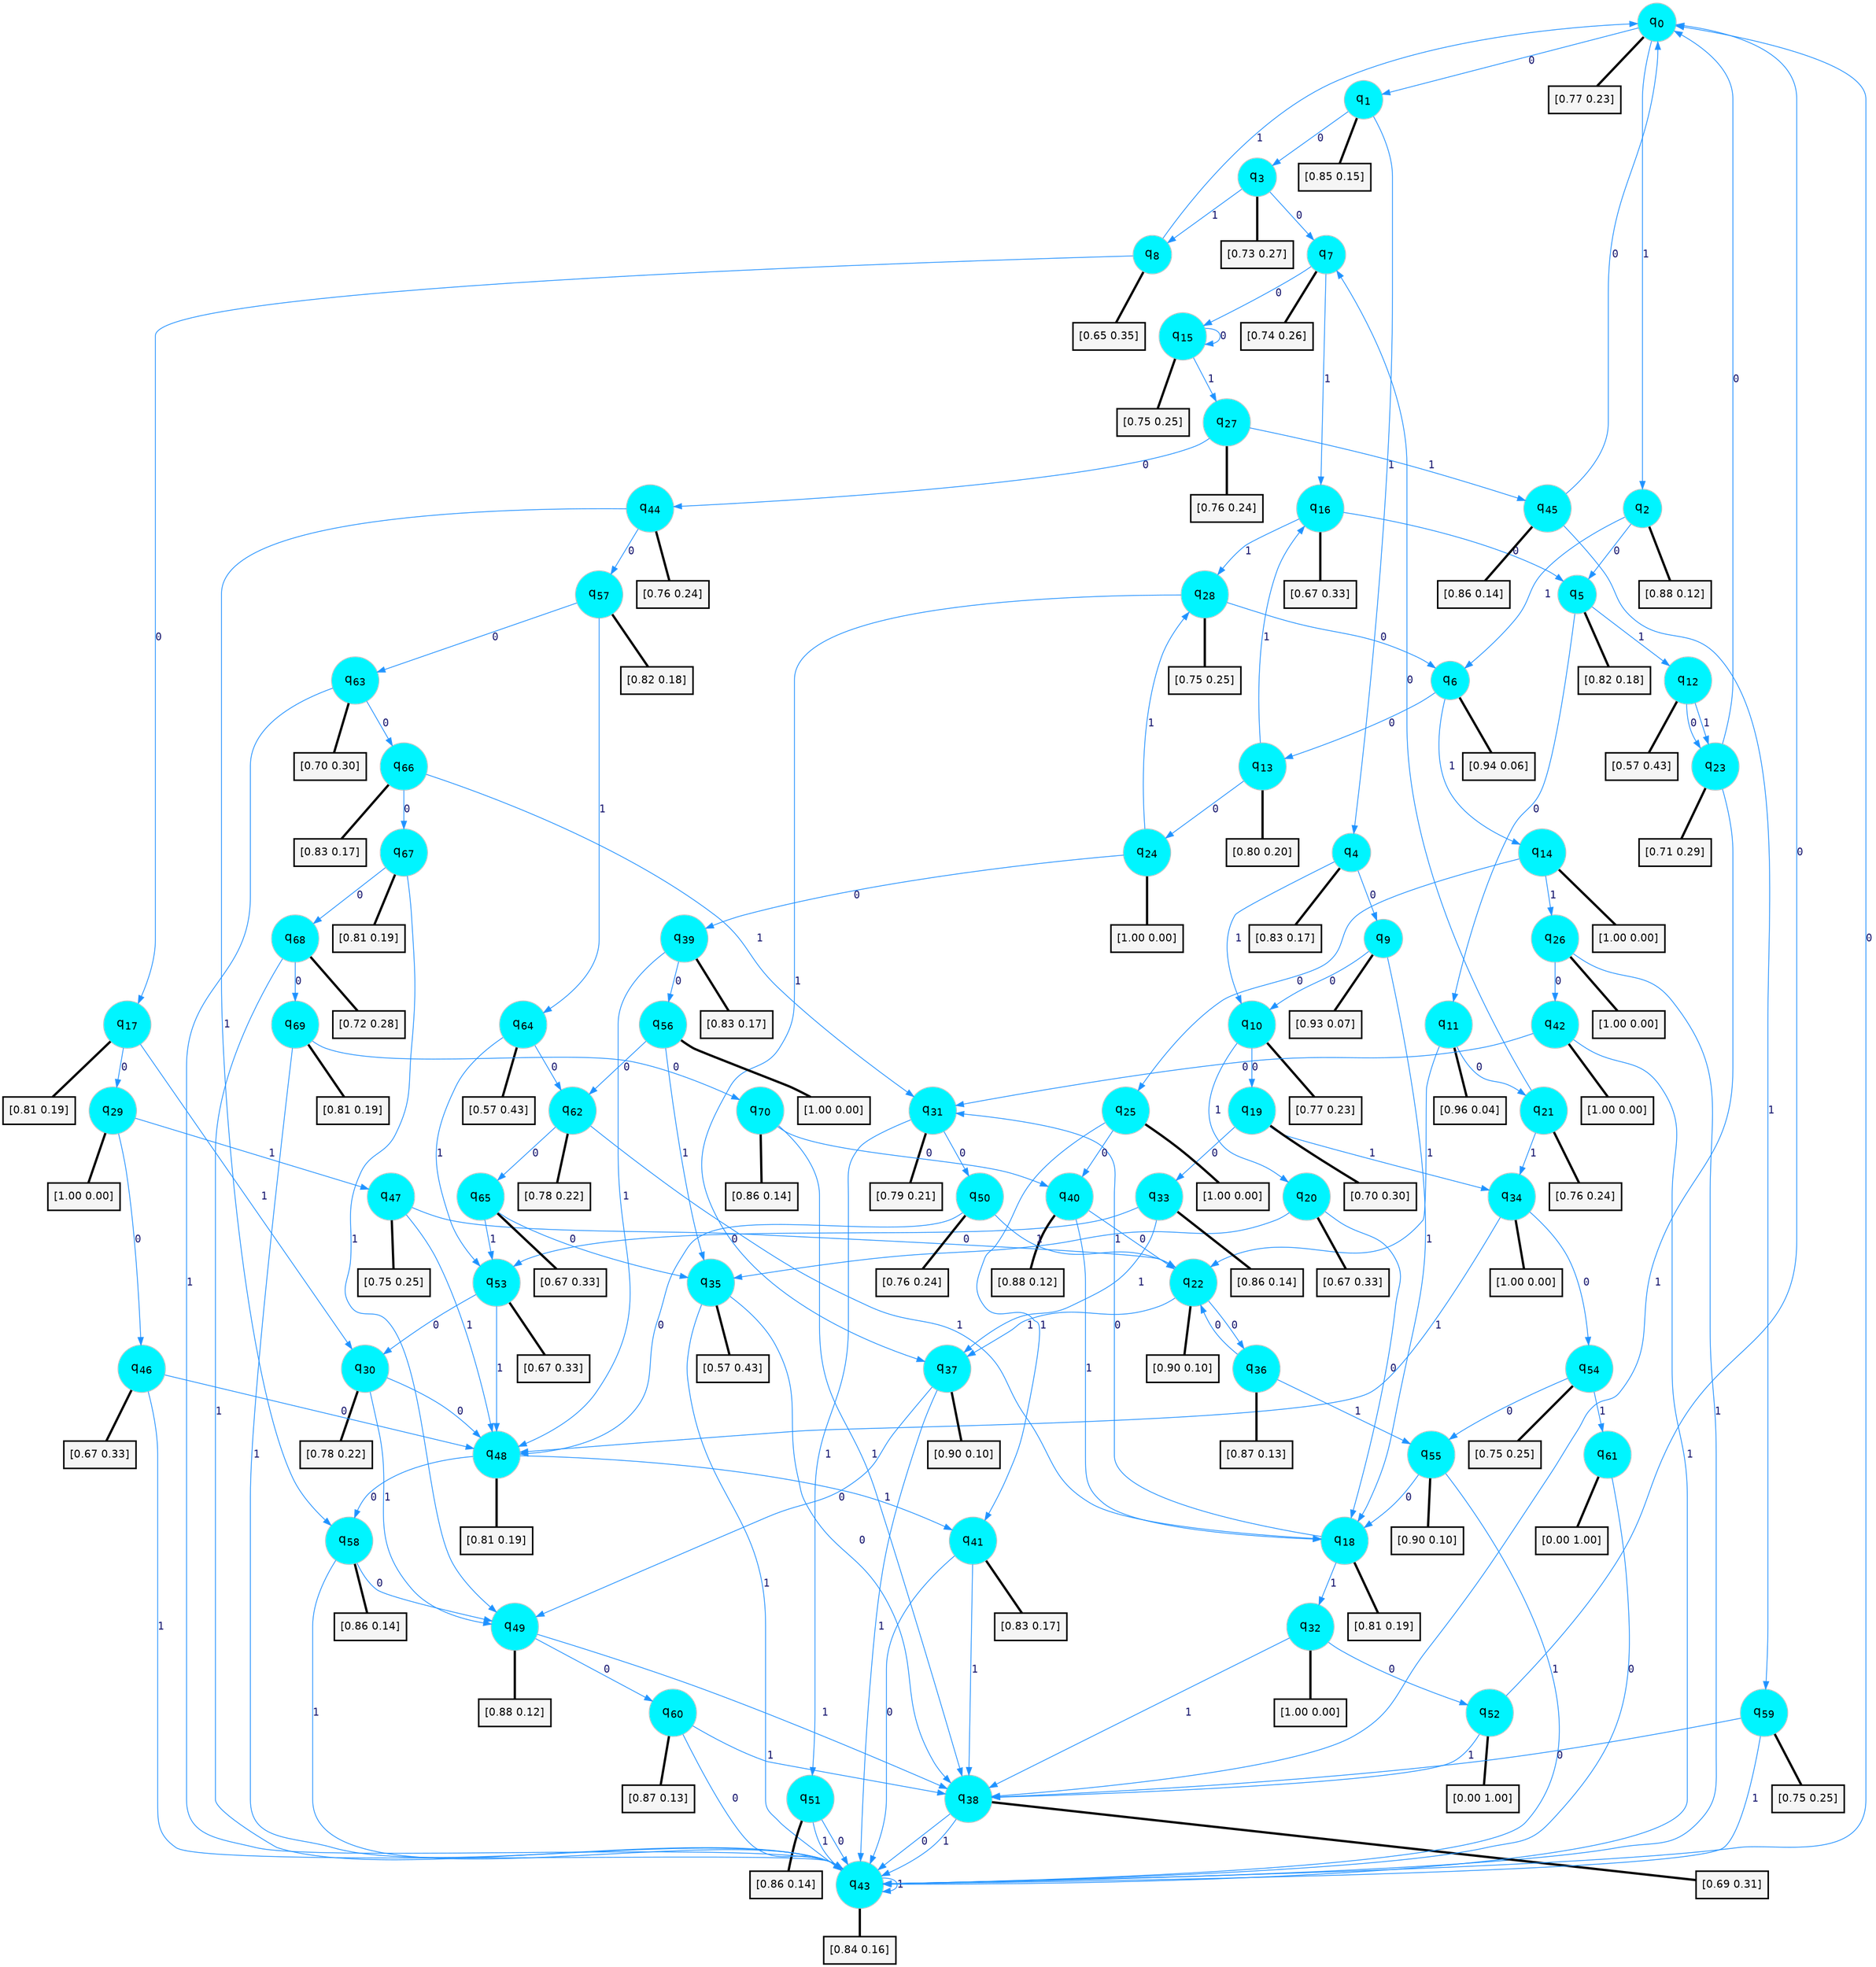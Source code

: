 digraph G {
graph [
bgcolor=transparent, dpi=300, rankdir=TD, size="40,25"];
node [
color=gray, fillcolor=turquoise1, fontcolor=black, fontname=Helvetica, fontsize=16, fontweight=bold, shape=circle, style=filled];
edge [
arrowsize=1, color=dodgerblue1, fontcolor=midnightblue, fontname=courier, fontweight=bold, penwidth=1, style=solid, weight=20];
0[label=<q<SUB>0</SUB>>];
1[label=<q<SUB>1</SUB>>];
2[label=<q<SUB>2</SUB>>];
3[label=<q<SUB>3</SUB>>];
4[label=<q<SUB>4</SUB>>];
5[label=<q<SUB>5</SUB>>];
6[label=<q<SUB>6</SUB>>];
7[label=<q<SUB>7</SUB>>];
8[label=<q<SUB>8</SUB>>];
9[label=<q<SUB>9</SUB>>];
10[label=<q<SUB>10</SUB>>];
11[label=<q<SUB>11</SUB>>];
12[label=<q<SUB>12</SUB>>];
13[label=<q<SUB>13</SUB>>];
14[label=<q<SUB>14</SUB>>];
15[label=<q<SUB>15</SUB>>];
16[label=<q<SUB>16</SUB>>];
17[label=<q<SUB>17</SUB>>];
18[label=<q<SUB>18</SUB>>];
19[label=<q<SUB>19</SUB>>];
20[label=<q<SUB>20</SUB>>];
21[label=<q<SUB>21</SUB>>];
22[label=<q<SUB>22</SUB>>];
23[label=<q<SUB>23</SUB>>];
24[label=<q<SUB>24</SUB>>];
25[label=<q<SUB>25</SUB>>];
26[label=<q<SUB>26</SUB>>];
27[label=<q<SUB>27</SUB>>];
28[label=<q<SUB>28</SUB>>];
29[label=<q<SUB>29</SUB>>];
30[label=<q<SUB>30</SUB>>];
31[label=<q<SUB>31</SUB>>];
32[label=<q<SUB>32</SUB>>];
33[label=<q<SUB>33</SUB>>];
34[label=<q<SUB>34</SUB>>];
35[label=<q<SUB>35</SUB>>];
36[label=<q<SUB>36</SUB>>];
37[label=<q<SUB>37</SUB>>];
38[label=<q<SUB>38</SUB>>];
39[label=<q<SUB>39</SUB>>];
40[label=<q<SUB>40</SUB>>];
41[label=<q<SUB>41</SUB>>];
42[label=<q<SUB>42</SUB>>];
43[label=<q<SUB>43</SUB>>];
44[label=<q<SUB>44</SUB>>];
45[label=<q<SUB>45</SUB>>];
46[label=<q<SUB>46</SUB>>];
47[label=<q<SUB>47</SUB>>];
48[label=<q<SUB>48</SUB>>];
49[label=<q<SUB>49</SUB>>];
50[label=<q<SUB>50</SUB>>];
51[label=<q<SUB>51</SUB>>];
52[label=<q<SUB>52</SUB>>];
53[label=<q<SUB>53</SUB>>];
54[label=<q<SUB>54</SUB>>];
55[label=<q<SUB>55</SUB>>];
56[label=<q<SUB>56</SUB>>];
57[label=<q<SUB>57</SUB>>];
58[label=<q<SUB>58</SUB>>];
59[label=<q<SUB>59</SUB>>];
60[label=<q<SUB>60</SUB>>];
61[label=<q<SUB>61</SUB>>];
62[label=<q<SUB>62</SUB>>];
63[label=<q<SUB>63</SUB>>];
64[label=<q<SUB>64</SUB>>];
65[label=<q<SUB>65</SUB>>];
66[label=<q<SUB>66</SUB>>];
67[label=<q<SUB>67</SUB>>];
68[label=<q<SUB>68</SUB>>];
69[label=<q<SUB>69</SUB>>];
70[label=<q<SUB>70</SUB>>];
71[label="[0.77 0.23]", shape=box,fontcolor=black, fontname=Helvetica, fontsize=14, penwidth=2, fillcolor=whitesmoke,color=black];
72[label="[0.85 0.15]", shape=box,fontcolor=black, fontname=Helvetica, fontsize=14, penwidth=2, fillcolor=whitesmoke,color=black];
73[label="[0.88 0.12]", shape=box,fontcolor=black, fontname=Helvetica, fontsize=14, penwidth=2, fillcolor=whitesmoke,color=black];
74[label="[0.73 0.27]", shape=box,fontcolor=black, fontname=Helvetica, fontsize=14, penwidth=2, fillcolor=whitesmoke,color=black];
75[label="[0.83 0.17]", shape=box,fontcolor=black, fontname=Helvetica, fontsize=14, penwidth=2, fillcolor=whitesmoke,color=black];
76[label="[0.82 0.18]", shape=box,fontcolor=black, fontname=Helvetica, fontsize=14, penwidth=2, fillcolor=whitesmoke,color=black];
77[label="[0.94 0.06]", shape=box,fontcolor=black, fontname=Helvetica, fontsize=14, penwidth=2, fillcolor=whitesmoke,color=black];
78[label="[0.74 0.26]", shape=box,fontcolor=black, fontname=Helvetica, fontsize=14, penwidth=2, fillcolor=whitesmoke,color=black];
79[label="[0.65 0.35]", shape=box,fontcolor=black, fontname=Helvetica, fontsize=14, penwidth=2, fillcolor=whitesmoke,color=black];
80[label="[0.93 0.07]", shape=box,fontcolor=black, fontname=Helvetica, fontsize=14, penwidth=2, fillcolor=whitesmoke,color=black];
81[label="[0.77 0.23]", shape=box,fontcolor=black, fontname=Helvetica, fontsize=14, penwidth=2, fillcolor=whitesmoke,color=black];
82[label="[0.96 0.04]", shape=box,fontcolor=black, fontname=Helvetica, fontsize=14, penwidth=2, fillcolor=whitesmoke,color=black];
83[label="[0.57 0.43]", shape=box,fontcolor=black, fontname=Helvetica, fontsize=14, penwidth=2, fillcolor=whitesmoke,color=black];
84[label="[0.80 0.20]", shape=box,fontcolor=black, fontname=Helvetica, fontsize=14, penwidth=2, fillcolor=whitesmoke,color=black];
85[label="[1.00 0.00]", shape=box,fontcolor=black, fontname=Helvetica, fontsize=14, penwidth=2, fillcolor=whitesmoke,color=black];
86[label="[0.75 0.25]", shape=box,fontcolor=black, fontname=Helvetica, fontsize=14, penwidth=2, fillcolor=whitesmoke,color=black];
87[label="[0.67 0.33]", shape=box,fontcolor=black, fontname=Helvetica, fontsize=14, penwidth=2, fillcolor=whitesmoke,color=black];
88[label="[0.81 0.19]", shape=box,fontcolor=black, fontname=Helvetica, fontsize=14, penwidth=2, fillcolor=whitesmoke,color=black];
89[label="[0.81 0.19]", shape=box,fontcolor=black, fontname=Helvetica, fontsize=14, penwidth=2, fillcolor=whitesmoke,color=black];
90[label="[0.70 0.30]", shape=box,fontcolor=black, fontname=Helvetica, fontsize=14, penwidth=2, fillcolor=whitesmoke,color=black];
91[label="[0.67 0.33]", shape=box,fontcolor=black, fontname=Helvetica, fontsize=14, penwidth=2, fillcolor=whitesmoke,color=black];
92[label="[0.76 0.24]", shape=box,fontcolor=black, fontname=Helvetica, fontsize=14, penwidth=2, fillcolor=whitesmoke,color=black];
93[label="[0.90 0.10]", shape=box,fontcolor=black, fontname=Helvetica, fontsize=14, penwidth=2, fillcolor=whitesmoke,color=black];
94[label="[0.71 0.29]", shape=box,fontcolor=black, fontname=Helvetica, fontsize=14, penwidth=2, fillcolor=whitesmoke,color=black];
95[label="[1.00 0.00]", shape=box,fontcolor=black, fontname=Helvetica, fontsize=14, penwidth=2, fillcolor=whitesmoke,color=black];
96[label="[1.00 0.00]", shape=box,fontcolor=black, fontname=Helvetica, fontsize=14, penwidth=2, fillcolor=whitesmoke,color=black];
97[label="[1.00 0.00]", shape=box,fontcolor=black, fontname=Helvetica, fontsize=14, penwidth=2, fillcolor=whitesmoke,color=black];
98[label="[0.76 0.24]", shape=box,fontcolor=black, fontname=Helvetica, fontsize=14, penwidth=2, fillcolor=whitesmoke,color=black];
99[label="[0.75 0.25]", shape=box,fontcolor=black, fontname=Helvetica, fontsize=14, penwidth=2, fillcolor=whitesmoke,color=black];
100[label="[1.00 0.00]", shape=box,fontcolor=black, fontname=Helvetica, fontsize=14, penwidth=2, fillcolor=whitesmoke,color=black];
101[label="[0.78 0.22]", shape=box,fontcolor=black, fontname=Helvetica, fontsize=14, penwidth=2, fillcolor=whitesmoke,color=black];
102[label="[0.79 0.21]", shape=box,fontcolor=black, fontname=Helvetica, fontsize=14, penwidth=2, fillcolor=whitesmoke,color=black];
103[label="[1.00 0.00]", shape=box,fontcolor=black, fontname=Helvetica, fontsize=14, penwidth=2, fillcolor=whitesmoke,color=black];
104[label="[0.86 0.14]", shape=box,fontcolor=black, fontname=Helvetica, fontsize=14, penwidth=2, fillcolor=whitesmoke,color=black];
105[label="[1.00 0.00]", shape=box,fontcolor=black, fontname=Helvetica, fontsize=14, penwidth=2, fillcolor=whitesmoke,color=black];
106[label="[0.57 0.43]", shape=box,fontcolor=black, fontname=Helvetica, fontsize=14, penwidth=2, fillcolor=whitesmoke,color=black];
107[label="[0.87 0.13]", shape=box,fontcolor=black, fontname=Helvetica, fontsize=14, penwidth=2, fillcolor=whitesmoke,color=black];
108[label="[0.90 0.10]", shape=box,fontcolor=black, fontname=Helvetica, fontsize=14, penwidth=2, fillcolor=whitesmoke,color=black];
109[label="[0.69 0.31]", shape=box,fontcolor=black, fontname=Helvetica, fontsize=14, penwidth=2, fillcolor=whitesmoke,color=black];
110[label="[0.83 0.17]", shape=box,fontcolor=black, fontname=Helvetica, fontsize=14, penwidth=2, fillcolor=whitesmoke,color=black];
111[label="[0.88 0.12]", shape=box,fontcolor=black, fontname=Helvetica, fontsize=14, penwidth=2, fillcolor=whitesmoke,color=black];
112[label="[0.83 0.17]", shape=box,fontcolor=black, fontname=Helvetica, fontsize=14, penwidth=2, fillcolor=whitesmoke,color=black];
113[label="[1.00 0.00]", shape=box,fontcolor=black, fontname=Helvetica, fontsize=14, penwidth=2, fillcolor=whitesmoke,color=black];
114[label="[0.84 0.16]", shape=box,fontcolor=black, fontname=Helvetica, fontsize=14, penwidth=2, fillcolor=whitesmoke,color=black];
115[label="[0.76 0.24]", shape=box,fontcolor=black, fontname=Helvetica, fontsize=14, penwidth=2, fillcolor=whitesmoke,color=black];
116[label="[0.86 0.14]", shape=box,fontcolor=black, fontname=Helvetica, fontsize=14, penwidth=2, fillcolor=whitesmoke,color=black];
117[label="[0.67 0.33]", shape=box,fontcolor=black, fontname=Helvetica, fontsize=14, penwidth=2, fillcolor=whitesmoke,color=black];
118[label="[0.75 0.25]", shape=box,fontcolor=black, fontname=Helvetica, fontsize=14, penwidth=2, fillcolor=whitesmoke,color=black];
119[label="[0.81 0.19]", shape=box,fontcolor=black, fontname=Helvetica, fontsize=14, penwidth=2, fillcolor=whitesmoke,color=black];
120[label="[0.88 0.12]", shape=box,fontcolor=black, fontname=Helvetica, fontsize=14, penwidth=2, fillcolor=whitesmoke,color=black];
121[label="[0.76 0.24]", shape=box,fontcolor=black, fontname=Helvetica, fontsize=14, penwidth=2, fillcolor=whitesmoke,color=black];
122[label="[0.86 0.14]", shape=box,fontcolor=black, fontname=Helvetica, fontsize=14, penwidth=2, fillcolor=whitesmoke,color=black];
123[label="[0.00 1.00]", shape=box,fontcolor=black, fontname=Helvetica, fontsize=14, penwidth=2, fillcolor=whitesmoke,color=black];
124[label="[0.67 0.33]", shape=box,fontcolor=black, fontname=Helvetica, fontsize=14, penwidth=2, fillcolor=whitesmoke,color=black];
125[label="[0.75 0.25]", shape=box,fontcolor=black, fontname=Helvetica, fontsize=14, penwidth=2, fillcolor=whitesmoke,color=black];
126[label="[0.90 0.10]", shape=box,fontcolor=black, fontname=Helvetica, fontsize=14, penwidth=2, fillcolor=whitesmoke,color=black];
127[label="[1.00 0.00]", shape=box,fontcolor=black, fontname=Helvetica, fontsize=14, penwidth=2, fillcolor=whitesmoke,color=black];
128[label="[0.82 0.18]", shape=box,fontcolor=black, fontname=Helvetica, fontsize=14, penwidth=2, fillcolor=whitesmoke,color=black];
129[label="[0.86 0.14]", shape=box,fontcolor=black, fontname=Helvetica, fontsize=14, penwidth=2, fillcolor=whitesmoke,color=black];
130[label="[0.75 0.25]", shape=box,fontcolor=black, fontname=Helvetica, fontsize=14, penwidth=2, fillcolor=whitesmoke,color=black];
131[label="[0.87 0.13]", shape=box,fontcolor=black, fontname=Helvetica, fontsize=14, penwidth=2, fillcolor=whitesmoke,color=black];
132[label="[0.00 1.00]", shape=box,fontcolor=black, fontname=Helvetica, fontsize=14, penwidth=2, fillcolor=whitesmoke,color=black];
133[label="[0.78 0.22]", shape=box,fontcolor=black, fontname=Helvetica, fontsize=14, penwidth=2, fillcolor=whitesmoke,color=black];
134[label="[0.70 0.30]", shape=box,fontcolor=black, fontname=Helvetica, fontsize=14, penwidth=2, fillcolor=whitesmoke,color=black];
135[label="[0.57 0.43]", shape=box,fontcolor=black, fontname=Helvetica, fontsize=14, penwidth=2, fillcolor=whitesmoke,color=black];
136[label="[0.67 0.33]", shape=box,fontcolor=black, fontname=Helvetica, fontsize=14, penwidth=2, fillcolor=whitesmoke,color=black];
137[label="[0.83 0.17]", shape=box,fontcolor=black, fontname=Helvetica, fontsize=14, penwidth=2, fillcolor=whitesmoke,color=black];
138[label="[0.81 0.19]", shape=box,fontcolor=black, fontname=Helvetica, fontsize=14, penwidth=2, fillcolor=whitesmoke,color=black];
139[label="[0.72 0.28]", shape=box,fontcolor=black, fontname=Helvetica, fontsize=14, penwidth=2, fillcolor=whitesmoke,color=black];
140[label="[0.81 0.19]", shape=box,fontcolor=black, fontname=Helvetica, fontsize=14, penwidth=2, fillcolor=whitesmoke,color=black];
141[label="[0.86 0.14]", shape=box,fontcolor=black, fontname=Helvetica, fontsize=14, penwidth=2, fillcolor=whitesmoke,color=black];
0->1 [label=0];
0->2 [label=1];
0->71 [arrowhead=none, penwidth=3,color=black];
1->3 [label=0];
1->4 [label=1];
1->72 [arrowhead=none, penwidth=3,color=black];
2->5 [label=0];
2->6 [label=1];
2->73 [arrowhead=none, penwidth=3,color=black];
3->7 [label=0];
3->8 [label=1];
3->74 [arrowhead=none, penwidth=3,color=black];
4->9 [label=0];
4->10 [label=1];
4->75 [arrowhead=none, penwidth=3,color=black];
5->11 [label=0];
5->12 [label=1];
5->76 [arrowhead=none, penwidth=3,color=black];
6->13 [label=0];
6->14 [label=1];
6->77 [arrowhead=none, penwidth=3,color=black];
7->15 [label=0];
7->16 [label=1];
7->78 [arrowhead=none, penwidth=3,color=black];
8->17 [label=0];
8->0 [label=1];
8->79 [arrowhead=none, penwidth=3,color=black];
9->10 [label=0];
9->18 [label=1];
9->80 [arrowhead=none, penwidth=3,color=black];
10->19 [label=0];
10->20 [label=1];
10->81 [arrowhead=none, penwidth=3,color=black];
11->21 [label=0];
11->22 [label=1];
11->82 [arrowhead=none, penwidth=3,color=black];
12->23 [label=0];
12->23 [label=1];
12->83 [arrowhead=none, penwidth=3,color=black];
13->24 [label=0];
13->16 [label=1];
13->84 [arrowhead=none, penwidth=3,color=black];
14->25 [label=0];
14->26 [label=1];
14->85 [arrowhead=none, penwidth=3,color=black];
15->15 [label=0];
15->27 [label=1];
15->86 [arrowhead=none, penwidth=3,color=black];
16->5 [label=0];
16->28 [label=1];
16->87 [arrowhead=none, penwidth=3,color=black];
17->29 [label=0];
17->30 [label=1];
17->88 [arrowhead=none, penwidth=3,color=black];
18->31 [label=0];
18->32 [label=1];
18->89 [arrowhead=none, penwidth=3,color=black];
19->33 [label=0];
19->34 [label=1];
19->90 [arrowhead=none, penwidth=3,color=black];
20->18 [label=0];
20->35 [label=1];
20->91 [arrowhead=none, penwidth=3,color=black];
21->7 [label=0];
21->34 [label=1];
21->92 [arrowhead=none, penwidth=3,color=black];
22->36 [label=0];
22->37 [label=1];
22->93 [arrowhead=none, penwidth=3,color=black];
23->0 [label=0];
23->38 [label=1];
23->94 [arrowhead=none, penwidth=3,color=black];
24->39 [label=0];
24->28 [label=1];
24->95 [arrowhead=none, penwidth=3,color=black];
25->40 [label=0];
25->41 [label=1];
25->96 [arrowhead=none, penwidth=3,color=black];
26->42 [label=0];
26->43 [label=1];
26->97 [arrowhead=none, penwidth=3,color=black];
27->44 [label=0];
27->45 [label=1];
27->98 [arrowhead=none, penwidth=3,color=black];
28->6 [label=0];
28->37 [label=1];
28->99 [arrowhead=none, penwidth=3,color=black];
29->46 [label=0];
29->47 [label=1];
29->100 [arrowhead=none, penwidth=3,color=black];
30->48 [label=0];
30->49 [label=1];
30->101 [arrowhead=none, penwidth=3,color=black];
31->50 [label=0];
31->51 [label=1];
31->102 [arrowhead=none, penwidth=3,color=black];
32->52 [label=0];
32->38 [label=1];
32->103 [arrowhead=none, penwidth=3,color=black];
33->53 [label=0];
33->37 [label=1];
33->104 [arrowhead=none, penwidth=3,color=black];
34->54 [label=0];
34->48 [label=1];
34->105 [arrowhead=none, penwidth=3,color=black];
35->38 [label=0];
35->43 [label=1];
35->106 [arrowhead=none, penwidth=3,color=black];
36->22 [label=0];
36->55 [label=1];
36->107 [arrowhead=none, penwidth=3,color=black];
37->49 [label=0];
37->43 [label=1];
37->108 [arrowhead=none, penwidth=3,color=black];
38->43 [label=0];
38->43 [label=1];
38->109 [arrowhead=none, penwidth=3,color=black];
39->56 [label=0];
39->48 [label=1];
39->110 [arrowhead=none, penwidth=3,color=black];
40->22 [label=0];
40->18 [label=1];
40->111 [arrowhead=none, penwidth=3,color=black];
41->43 [label=0];
41->38 [label=1];
41->112 [arrowhead=none, penwidth=3,color=black];
42->31 [label=0];
42->43 [label=1];
42->113 [arrowhead=none, penwidth=3,color=black];
43->0 [label=0];
43->43 [label=1];
43->114 [arrowhead=none, penwidth=3,color=black];
44->57 [label=0];
44->58 [label=1];
44->115 [arrowhead=none, penwidth=3,color=black];
45->0 [label=0];
45->59 [label=1];
45->116 [arrowhead=none, penwidth=3,color=black];
46->48 [label=0];
46->43 [label=1];
46->117 [arrowhead=none, penwidth=3,color=black];
47->22 [label=0];
47->48 [label=1];
47->118 [arrowhead=none, penwidth=3,color=black];
48->58 [label=0];
48->41 [label=1];
48->119 [arrowhead=none, penwidth=3,color=black];
49->60 [label=0];
49->38 [label=1];
49->120 [arrowhead=none, penwidth=3,color=black];
50->48 [label=0];
50->22 [label=1];
50->121 [arrowhead=none, penwidth=3,color=black];
51->43 [label=0];
51->43 [label=1];
51->122 [arrowhead=none, penwidth=3,color=black];
52->0 [label=0];
52->38 [label=1];
52->123 [arrowhead=none, penwidth=3,color=black];
53->30 [label=0];
53->48 [label=1];
53->124 [arrowhead=none, penwidth=3,color=black];
54->55 [label=0];
54->61 [label=1];
54->125 [arrowhead=none, penwidth=3,color=black];
55->18 [label=0];
55->43 [label=1];
55->126 [arrowhead=none, penwidth=3,color=black];
56->62 [label=0];
56->35 [label=1];
56->127 [arrowhead=none, penwidth=3,color=black];
57->63 [label=0];
57->64 [label=1];
57->128 [arrowhead=none, penwidth=3,color=black];
58->49 [label=0];
58->43 [label=1];
58->129 [arrowhead=none, penwidth=3,color=black];
59->38 [label=0];
59->43 [label=1];
59->130 [arrowhead=none, penwidth=3,color=black];
60->43 [label=0];
60->38 [label=1];
60->131 [arrowhead=none, penwidth=3,color=black];
61->43 [label=0];
61->132 [arrowhead=none, penwidth=3,color=black];
62->65 [label=0];
62->18 [label=1];
62->133 [arrowhead=none, penwidth=3,color=black];
63->66 [label=0];
63->43 [label=1];
63->134 [arrowhead=none, penwidth=3,color=black];
64->62 [label=0];
64->53 [label=1];
64->135 [arrowhead=none, penwidth=3,color=black];
65->35 [label=0];
65->53 [label=1];
65->136 [arrowhead=none, penwidth=3,color=black];
66->67 [label=0];
66->31 [label=1];
66->137 [arrowhead=none, penwidth=3,color=black];
67->68 [label=0];
67->49 [label=1];
67->138 [arrowhead=none, penwidth=3,color=black];
68->69 [label=0];
68->43 [label=1];
68->139 [arrowhead=none, penwidth=3,color=black];
69->70 [label=0];
69->43 [label=1];
69->140 [arrowhead=none, penwidth=3,color=black];
70->40 [label=0];
70->38 [label=1];
70->141 [arrowhead=none, penwidth=3,color=black];
}
